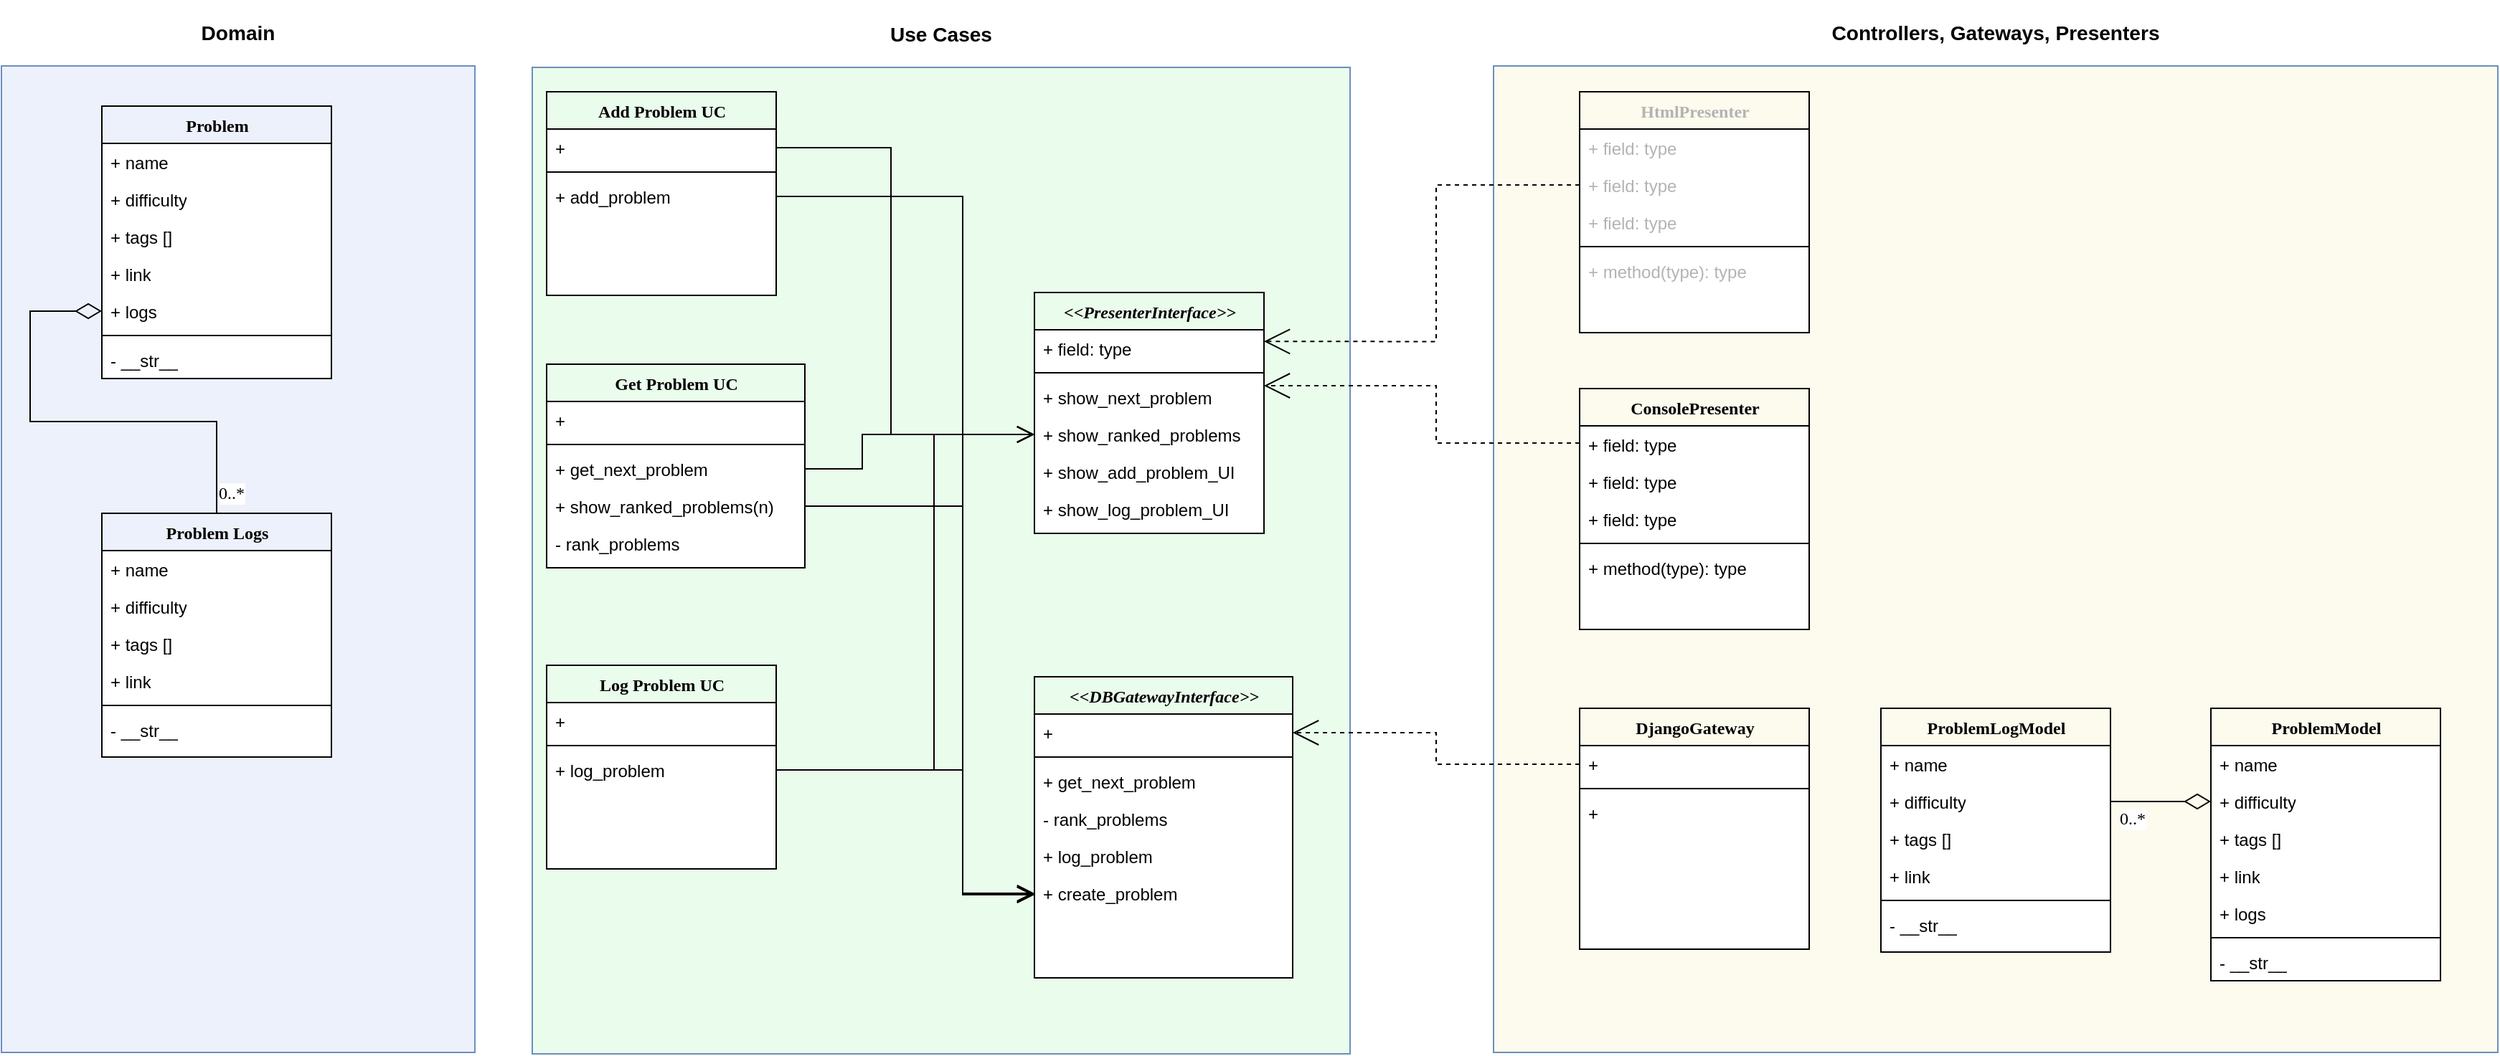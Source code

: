 <mxfile version="14.1.8" type="device"><diagram name="Page-1" id="6133507b-19e7-1e82-6fc7-422aa6c4b21f"><mxGraphModel dx="2426" dy="1384" grid="1" gridSize="10" guides="1" tooltips="1" connect="1" arrows="1" fold="1" page="1" pageScale="1" pageWidth="1100" pageHeight="850" background="#ffffff" math="0" shadow="0"><root><mxCell id="0"/><mxCell id="1" parent="0"/><mxCell id="aO1fJC1LXlytpb3senn0-112" value="&lt;h3&gt;Use Cases&lt;/h3&gt;" style="rounded=0;whiteSpace=wrap;html=1;strokeColor=#6c8ebf;align=center;labelPosition=center;verticalLabelPosition=top;verticalAlign=bottom;spacing=0;fillColor=#EAFCEC;" vertex="1" parent="1"><mxGeometry x="390" y="81" width="570" height="688" as="geometry"/></mxCell><mxCell id="aO1fJC1LXlytpb3senn0-108" value="&lt;h3&gt;Domain&lt;/h3&gt;" style="rounded=0;whiteSpace=wrap;html=1;strokeColor=#6c8ebf;fillColor=#EDF1FC;align=center;labelPosition=center;verticalLabelPosition=top;verticalAlign=bottom;spacing=0;" vertex="1" parent="1"><mxGeometry x="20" y="80" width="330" height="688" as="geometry"/></mxCell><mxCell id="aO1fJC1LXlytpb3senn0-107" value="&lt;h3&gt;Controllers, Gateways, Presenters&lt;/h3&gt;" style="rounded=0;whiteSpace=wrap;html=1;strokeColor=#6c8ebf;align=center;labelPosition=center;verticalLabelPosition=top;verticalAlign=bottom;spacing=0;fillColor=#FCFBED;" vertex="1" parent="1"><mxGeometry x="1060" y="80" width="700" height="688" as="geometry"/></mxCell><mxCell id="aO1fJC1LXlytpb3senn0-5" value="Add Problem UC" style="swimlane;html=1;fontStyle=1;align=center;verticalAlign=top;childLayout=stackLayout;horizontal=1;startSize=26;horizontalStack=0;resizeParent=1;resizeLast=0;collapsible=1;marginBottom=0;swimlaneFillColor=#ffffff;rounded=0;shadow=0;comic=0;labelBackgroundColor=none;strokeWidth=1;fillColor=none;fontFamily=Verdana;fontSize=12" vertex="1" parent="1"><mxGeometry x="400" y="98" width="160" height="142" as="geometry"/></mxCell><mxCell id="aO1fJC1LXlytpb3senn0-7" value="+" style="text;html=1;strokeColor=none;fillColor=none;align=left;verticalAlign=top;spacingLeft=4;spacingRight=4;whiteSpace=wrap;overflow=hidden;rotatable=0;points=[[0,0.5],[1,0.5]];portConstraint=eastwest;" vertex="1" parent="aO1fJC1LXlytpb3senn0-5"><mxGeometry y="26" width="160" height="26" as="geometry"/></mxCell><mxCell id="aO1fJC1LXlytpb3senn0-8" value="" style="line;html=1;strokeWidth=1;fillColor=none;align=left;verticalAlign=middle;spacingTop=-1;spacingLeft=3;spacingRight=3;rotatable=0;labelPosition=right;points=[];portConstraint=eastwest;" vertex="1" parent="aO1fJC1LXlytpb3senn0-5"><mxGeometry y="52" width="160" height="8" as="geometry"/></mxCell><mxCell id="aO1fJC1LXlytpb3senn0-9" value="+ add_problem" style="text;html=1;strokeColor=none;fillColor=none;align=left;verticalAlign=top;spacingLeft=4;spacingRight=4;whiteSpace=wrap;overflow=hidden;rotatable=0;points=[[0,0.5],[1,0.5]];portConstraint=eastwest;" vertex="1" parent="aO1fJC1LXlytpb3senn0-5"><mxGeometry y="60" width="160" height="26" as="geometry"/></mxCell><mxCell id="aO1fJC1LXlytpb3senn0-11" value="Problem" style="swimlane;html=1;fontStyle=1;align=center;verticalAlign=top;childLayout=stackLayout;horizontal=1;startSize=26;horizontalStack=0;resizeParent=1;resizeLast=0;collapsible=1;marginBottom=0;swimlaneFillColor=#ffffff;rounded=0;shadow=0;comic=0;labelBackgroundColor=none;strokeWidth=1;fillColor=none;fontFamily=Verdana;fontSize=12" vertex="1" parent="1"><mxGeometry x="90" y="108" width="160" height="190" as="geometry"/></mxCell><mxCell id="aO1fJC1LXlytpb3senn0-12" value="+ name" style="text;html=1;strokeColor=none;fillColor=none;align=left;verticalAlign=top;spacingLeft=4;spacingRight=4;whiteSpace=wrap;overflow=hidden;rotatable=0;points=[[0,0.5],[1,0.5]];portConstraint=eastwest;" vertex="1" parent="aO1fJC1LXlytpb3senn0-11"><mxGeometry y="26" width="160" height="26" as="geometry"/></mxCell><mxCell id="aO1fJC1LXlytpb3senn0-18" value="+ difficulty" style="text;html=1;strokeColor=none;fillColor=none;align=left;verticalAlign=top;spacingLeft=4;spacingRight=4;whiteSpace=wrap;overflow=hidden;rotatable=0;points=[[0,0.5],[1,0.5]];portConstraint=eastwest;" vertex="1" parent="aO1fJC1LXlytpb3senn0-11"><mxGeometry y="52" width="160" height="26" as="geometry"/></mxCell><mxCell id="aO1fJC1LXlytpb3senn0-17" value="+ tags []" style="text;html=1;strokeColor=none;fillColor=none;align=left;verticalAlign=top;spacingLeft=4;spacingRight=4;whiteSpace=wrap;overflow=hidden;rotatable=0;points=[[0,0.5],[1,0.5]];portConstraint=eastwest;" vertex="1" parent="aO1fJC1LXlytpb3senn0-11"><mxGeometry y="78" width="160" height="26" as="geometry"/></mxCell><mxCell id="aO1fJC1LXlytpb3senn0-13" value="+ link" style="text;html=1;strokeColor=none;fillColor=none;align=left;verticalAlign=top;spacingLeft=4;spacingRight=4;whiteSpace=wrap;overflow=hidden;rotatable=0;points=[[0,0.5],[1,0.5]];portConstraint=eastwest;" vertex="1" parent="aO1fJC1LXlytpb3senn0-11"><mxGeometry y="104" width="160" height="26" as="geometry"/></mxCell><mxCell id="aO1fJC1LXlytpb3senn0-26" value="+ logs" style="text;html=1;strokeColor=none;fillColor=none;align=left;verticalAlign=top;spacingLeft=4;spacingRight=4;whiteSpace=wrap;overflow=hidden;rotatable=0;points=[[0,0.5],[1,0.5]];portConstraint=eastwest;" vertex="1" parent="aO1fJC1LXlytpb3senn0-11"><mxGeometry y="130" width="160" height="26" as="geometry"/></mxCell><mxCell id="aO1fJC1LXlytpb3senn0-14" value="" style="line;html=1;strokeWidth=1;fillColor=none;align=left;verticalAlign=middle;spacingTop=-1;spacingLeft=3;spacingRight=3;rotatable=0;labelPosition=right;points=[];portConstraint=eastwest;" vertex="1" parent="aO1fJC1LXlytpb3senn0-11"><mxGeometry y="156" width="160" height="8" as="geometry"/></mxCell><mxCell id="aO1fJC1LXlytpb3senn0-15" value="- __str__" style="text;html=1;strokeColor=none;fillColor=none;align=left;verticalAlign=top;spacingLeft=4;spacingRight=4;whiteSpace=wrap;overflow=hidden;rotatable=0;points=[[0,0.5],[1,0.5]];portConstraint=eastwest;" vertex="1" parent="aO1fJC1LXlytpb3senn0-11"><mxGeometry y="164" width="160" height="26" as="geometry"/></mxCell><mxCell id="aO1fJC1LXlytpb3senn0-19" value="Problem Logs" style="swimlane;html=1;fontStyle=1;align=center;verticalAlign=top;childLayout=stackLayout;horizontal=1;startSize=26;horizontalStack=0;resizeParent=1;resizeLast=0;collapsible=1;marginBottom=0;swimlaneFillColor=#ffffff;rounded=0;shadow=0;comic=0;labelBackgroundColor=none;strokeWidth=1;fillColor=none;fontFamily=Verdana;fontSize=12" vertex="1" parent="1"><mxGeometry x="90" y="392" width="160" height="170" as="geometry"/></mxCell><mxCell id="aO1fJC1LXlytpb3senn0-20" value="+ name" style="text;html=1;strokeColor=none;fillColor=none;align=left;verticalAlign=top;spacingLeft=4;spacingRight=4;whiteSpace=wrap;overflow=hidden;rotatable=0;points=[[0,0.5],[1,0.5]];portConstraint=eastwest;" vertex="1" parent="aO1fJC1LXlytpb3senn0-19"><mxGeometry y="26" width="160" height="26" as="geometry"/></mxCell><mxCell id="aO1fJC1LXlytpb3senn0-21" value="+ difficulty" style="text;html=1;strokeColor=none;fillColor=none;align=left;verticalAlign=top;spacingLeft=4;spacingRight=4;whiteSpace=wrap;overflow=hidden;rotatable=0;points=[[0,0.5],[1,0.5]];portConstraint=eastwest;" vertex="1" parent="aO1fJC1LXlytpb3senn0-19"><mxGeometry y="52" width="160" height="26" as="geometry"/></mxCell><mxCell id="aO1fJC1LXlytpb3senn0-22" value="+ tags []" style="text;html=1;strokeColor=none;fillColor=none;align=left;verticalAlign=top;spacingLeft=4;spacingRight=4;whiteSpace=wrap;overflow=hidden;rotatable=0;points=[[0,0.5],[1,0.5]];portConstraint=eastwest;" vertex="1" parent="aO1fJC1LXlytpb3senn0-19"><mxGeometry y="78" width="160" height="26" as="geometry"/></mxCell><mxCell id="aO1fJC1LXlytpb3senn0-23" value="+ link" style="text;html=1;strokeColor=none;fillColor=none;align=left;verticalAlign=top;spacingLeft=4;spacingRight=4;whiteSpace=wrap;overflow=hidden;rotatable=0;points=[[0,0.5],[1,0.5]];portConstraint=eastwest;" vertex="1" parent="aO1fJC1LXlytpb3senn0-19"><mxGeometry y="104" width="160" height="26" as="geometry"/></mxCell><mxCell id="aO1fJC1LXlytpb3senn0-24" value="" style="line;html=1;strokeWidth=1;fillColor=none;align=left;verticalAlign=middle;spacingTop=-1;spacingLeft=3;spacingRight=3;rotatable=0;labelPosition=right;points=[];portConstraint=eastwest;" vertex="1" parent="aO1fJC1LXlytpb3senn0-19"><mxGeometry y="130" width="160" height="8" as="geometry"/></mxCell><mxCell id="aO1fJC1LXlytpb3senn0-25" value="- __str__" style="text;html=1;strokeColor=none;fillColor=none;align=left;verticalAlign=top;spacingLeft=4;spacingRight=4;whiteSpace=wrap;overflow=hidden;rotatable=0;points=[[0,0.5],[1,0.5]];portConstraint=eastwest;" vertex="1" parent="aO1fJC1LXlytpb3senn0-19"><mxGeometry y="138" width="160" height="26" as="geometry"/></mxCell><mxCell id="aO1fJC1LXlytpb3senn0-27" style="edgeStyle=orthogonalEdgeStyle;rounded=0;html=1;labelBackgroundColor=none;startArrow=none;startFill=0;startSize=8;endArrow=diamondThin;endFill=0;endSize=16;fontFamily=Verdana;fontSize=12;entryX=0;entryY=0.5;entryDx=0;entryDy=0;exitX=0.5;exitY=0;exitDx=0;exitDy=0;" edge="1" parent="1" source="aO1fJC1LXlytpb3senn0-19" target="aO1fJC1LXlytpb3senn0-26"><mxGeometry relative="1" as="geometry"><mxPoint x="235" y="317" as="sourcePoint"/><mxPoint x="235" y="182" as="targetPoint"/><Array as="points"><mxPoint x="170" y="328"/><mxPoint x="40" y="328"/><mxPoint x="40" y="251"/></Array></mxGeometry></mxCell><mxCell id="aO1fJC1LXlytpb3senn0-28" value="0..*" style="text;html=1;resizable=0;points=[];align=center;verticalAlign=middle;labelBackgroundColor=#ffffff;fontSize=12;fontFamily=Verdana" vertex="1" connectable="0" parent="aO1fJC1LXlytpb3senn0-27"><mxGeometry x="-0.847" y="-1" relative="1" as="geometry"><mxPoint x="8.99" y="10.57" as="offset"/></mxGeometry></mxCell><mxCell id="aO1fJC1LXlytpb3senn0-29" value="Log Problem UC" style="swimlane;html=1;fontStyle=1;align=center;verticalAlign=top;childLayout=stackLayout;horizontal=1;startSize=26;horizontalStack=0;resizeParent=1;resizeLast=0;collapsible=1;marginBottom=0;swimlaneFillColor=#ffffff;rounded=0;shadow=0;comic=0;labelBackgroundColor=none;strokeWidth=1;fillColor=none;fontFamily=Verdana;fontSize=12" vertex="1" parent="1"><mxGeometry x="400" y="498" width="160" height="142" as="geometry"/></mxCell><mxCell id="aO1fJC1LXlytpb3senn0-30" value="+" style="text;html=1;strokeColor=none;fillColor=none;align=left;verticalAlign=top;spacingLeft=4;spacingRight=4;whiteSpace=wrap;overflow=hidden;rotatable=0;points=[[0,0.5],[1,0.5]];portConstraint=eastwest;" vertex="1" parent="aO1fJC1LXlytpb3senn0-29"><mxGeometry y="26" width="160" height="26" as="geometry"/></mxCell><mxCell id="aO1fJC1LXlytpb3senn0-32" value="" style="line;html=1;strokeWidth=1;fillColor=none;align=left;verticalAlign=middle;spacingTop=-1;spacingLeft=3;spacingRight=3;rotatable=0;labelPosition=right;points=[];portConstraint=eastwest;" vertex="1" parent="aO1fJC1LXlytpb3senn0-29"><mxGeometry y="52" width="160" height="8" as="geometry"/></mxCell><mxCell id="aO1fJC1LXlytpb3senn0-33" value="+ log_problem" style="text;html=1;strokeColor=none;fillColor=none;align=left;verticalAlign=top;spacingLeft=4;spacingRight=4;whiteSpace=wrap;overflow=hidden;rotatable=0;points=[[0,0.5],[1,0.5]];portConstraint=eastwest;" vertex="1" parent="aO1fJC1LXlytpb3senn0-29"><mxGeometry y="60" width="160" height="26" as="geometry"/></mxCell><mxCell id="aO1fJC1LXlytpb3senn0-35" style="edgeStyle=orthogonalEdgeStyle;rounded=0;html=1;dashed=1;labelBackgroundColor=none;startArrow=none;startFill=0;startSize=8;endArrow=open;endFill=0;endSize=16;fontFamily=Verdana;fontSize=12;entryX=1;entryY=0.5;entryDx=0;entryDy=0;" edge="1" parent="1" source="aO1fJC1LXlytpb3senn0-36"><mxGeometry relative="1" as="geometry"><Array as="points"><mxPoint x="1020" y="343"/><mxPoint x="1020" y="303"/></Array><mxPoint x="900" y="303" as="targetPoint"/></mxGeometry></mxCell><mxCell id="aO1fJC1LXlytpb3senn0-36" value="ConsolePresenter" style="swimlane;html=1;fontStyle=1;align=center;verticalAlign=top;childLayout=stackLayout;horizontal=1;startSize=26;horizontalStack=0;resizeParent=1;resizeLast=0;collapsible=1;marginBottom=0;swimlaneFillColor=#ffffff;rounded=0;shadow=0;comic=0;labelBackgroundColor=none;strokeWidth=1;fillColor=none;fontFamily=Verdana;fontSize=12" vertex="1" parent="1"><mxGeometry x="1120" y="305" width="160" height="168" as="geometry"/></mxCell><mxCell id="aO1fJC1LXlytpb3senn0-37" value="+ field: type" style="text;html=1;strokeColor=none;fillColor=none;align=left;verticalAlign=top;spacingLeft=4;spacingRight=4;whiteSpace=wrap;overflow=hidden;rotatable=0;points=[[0,0.5],[1,0.5]];portConstraint=eastwest;" vertex="1" parent="aO1fJC1LXlytpb3senn0-36"><mxGeometry y="26" width="160" height="26" as="geometry"/></mxCell><mxCell id="aO1fJC1LXlytpb3senn0-38" value="+ field: type" style="text;html=1;strokeColor=none;fillColor=none;align=left;verticalAlign=top;spacingLeft=4;spacingRight=4;whiteSpace=wrap;overflow=hidden;rotatable=0;points=[[0,0.5],[1,0.5]];portConstraint=eastwest;" vertex="1" parent="aO1fJC1LXlytpb3senn0-36"><mxGeometry y="52" width="160" height="26" as="geometry"/></mxCell><mxCell id="aO1fJC1LXlytpb3senn0-39" value="+ field: type" style="text;html=1;strokeColor=none;fillColor=none;align=left;verticalAlign=top;spacingLeft=4;spacingRight=4;whiteSpace=wrap;overflow=hidden;rotatable=0;points=[[0,0.5],[1,0.5]];portConstraint=eastwest;" vertex="1" parent="aO1fJC1LXlytpb3senn0-36"><mxGeometry y="78" width="160" height="26" as="geometry"/></mxCell><mxCell id="aO1fJC1LXlytpb3senn0-40" value="" style="line;html=1;strokeWidth=1;fillColor=none;align=left;verticalAlign=middle;spacingTop=-1;spacingLeft=3;spacingRight=3;rotatable=0;labelPosition=right;points=[];portConstraint=eastwest;" vertex="1" parent="aO1fJC1LXlytpb3senn0-36"><mxGeometry y="104" width="160" height="8" as="geometry"/></mxCell><mxCell id="aO1fJC1LXlytpb3senn0-41" value="+ method(type): type" style="text;html=1;strokeColor=none;fillColor=none;align=left;verticalAlign=top;spacingLeft=4;spacingRight=4;whiteSpace=wrap;overflow=hidden;rotatable=0;points=[[0,0.5],[1,0.5]];portConstraint=eastwest;" vertex="1" parent="aO1fJC1LXlytpb3senn0-36"><mxGeometry y="112" width="160" height="26" as="geometry"/></mxCell><mxCell id="aO1fJC1LXlytpb3senn0-43" value="HtmlPresenter" style="swimlane;html=1;fontStyle=1;align=center;verticalAlign=top;childLayout=stackLayout;horizontal=1;startSize=26;horizontalStack=0;resizeParent=1;resizeLast=0;collapsible=1;marginBottom=0;swimlaneFillColor=#ffffff;rounded=0;shadow=0;comic=0;labelBackgroundColor=none;strokeWidth=1;fillColor=none;fontFamily=Verdana;fontSize=12;fontColor=#B3B3B3;" vertex="1" parent="1"><mxGeometry x="1120" y="98" width="160" height="168" as="geometry"/></mxCell><mxCell id="aO1fJC1LXlytpb3senn0-44" value="+ field: type" style="text;html=1;strokeColor=none;fillColor=none;align=left;verticalAlign=top;spacingLeft=4;spacingRight=4;whiteSpace=wrap;overflow=hidden;rotatable=0;points=[[0,0.5],[1,0.5]];portConstraint=eastwest;fontColor=#B3B3B3;" vertex="1" parent="aO1fJC1LXlytpb3senn0-43"><mxGeometry y="26" width="160" height="26" as="geometry"/></mxCell><mxCell id="aO1fJC1LXlytpb3senn0-45" value="+ field: type" style="text;html=1;strokeColor=none;fillColor=none;align=left;verticalAlign=top;spacingLeft=4;spacingRight=4;whiteSpace=wrap;overflow=hidden;rotatable=0;points=[[0,0.5],[1,0.5]];portConstraint=eastwest;fontColor=#B3B3B3;" vertex="1" parent="aO1fJC1LXlytpb3senn0-43"><mxGeometry y="52" width="160" height="26" as="geometry"/></mxCell><mxCell id="aO1fJC1LXlytpb3senn0-46" value="+ field: type" style="text;html=1;strokeColor=none;fillColor=none;align=left;verticalAlign=top;spacingLeft=4;spacingRight=4;whiteSpace=wrap;overflow=hidden;rotatable=0;points=[[0,0.5],[1,0.5]];portConstraint=eastwest;fontColor=#B3B3B3;" vertex="1" parent="aO1fJC1LXlytpb3senn0-43"><mxGeometry y="78" width="160" height="26" as="geometry"/></mxCell><mxCell id="aO1fJC1LXlytpb3senn0-47" value="" style="line;html=1;strokeWidth=1;fillColor=none;align=left;verticalAlign=middle;spacingTop=-1;spacingLeft=3;spacingRight=3;rotatable=0;labelPosition=right;points=[];portConstraint=eastwest;" vertex="1" parent="aO1fJC1LXlytpb3senn0-43"><mxGeometry y="104" width="160" height="8" as="geometry"/></mxCell><mxCell id="aO1fJC1LXlytpb3senn0-48" value="+ method(type): type" style="text;html=1;strokeColor=none;fillColor=none;align=left;verticalAlign=top;spacingLeft=4;spacingRight=4;whiteSpace=wrap;overflow=hidden;rotatable=0;points=[[0,0.5],[1,0.5]];portConstraint=eastwest;fontColor=#B3B3B3;" vertex="1" parent="aO1fJC1LXlytpb3senn0-43"><mxGeometry y="112" width="160" height="26" as="geometry"/></mxCell><mxCell id="aO1fJC1LXlytpb3senn0-49" style="edgeStyle=orthogonalEdgeStyle;rounded=0;html=1;dashed=1;labelBackgroundColor=none;startArrow=none;startFill=0;startSize=8;endArrow=open;endFill=0;endSize=16;fontFamily=Verdana;fontSize=12;entryX=1;entryY=0.314;entryDx=0;entryDy=0;exitX=0;exitY=0.5;exitDx=0;exitDy=0;entryPerimeter=0;" edge="1" parent="1" source="aO1fJC1LXlytpb3senn0-45" target="aO1fJC1LXlytpb3senn0-60"><mxGeometry relative="1" as="geometry"><Array as="points"><mxPoint x="1020" y="163"/><mxPoint x="1020" y="272"/></Array><mxPoint x="1125" y="258" as="sourcePoint"/><mxPoint x="910" y="273" as="targetPoint"/></mxGeometry></mxCell><mxCell id="aO1fJC1LXlytpb3senn0-52" value="DjangoGateway" style="swimlane;html=1;fontStyle=1;align=center;verticalAlign=top;childLayout=stackLayout;horizontal=1;startSize=26;horizontalStack=0;resizeParent=1;resizeLast=0;collapsible=1;marginBottom=0;swimlaneFillColor=#ffffff;rounded=0;shadow=0;comic=0;labelBackgroundColor=none;strokeWidth=1;fillColor=none;fontFamily=Verdana;fontSize=12" vertex="1" parent="1"><mxGeometry x="1120" y="528" width="160" height="168" as="geometry"/></mxCell><mxCell id="aO1fJC1LXlytpb3senn0-53" value="+" style="text;html=1;strokeColor=none;fillColor=none;align=left;verticalAlign=top;spacingLeft=4;spacingRight=4;whiteSpace=wrap;overflow=hidden;rotatable=0;points=[[0,0.5],[1,0.5]];portConstraint=eastwest;" vertex="1" parent="aO1fJC1LXlytpb3senn0-52"><mxGeometry y="26" width="160" height="26" as="geometry"/></mxCell><mxCell id="aO1fJC1LXlytpb3senn0-56" value="" style="line;html=1;strokeWidth=1;fillColor=none;align=left;verticalAlign=middle;spacingTop=-1;spacingLeft=3;spacingRight=3;rotatable=0;labelPosition=right;points=[];portConstraint=eastwest;" vertex="1" parent="aO1fJC1LXlytpb3senn0-52"><mxGeometry y="52" width="160" height="8" as="geometry"/></mxCell><mxCell id="aO1fJC1LXlytpb3senn0-57" value="+" style="text;html=1;strokeColor=none;fillColor=none;align=left;verticalAlign=top;spacingLeft=4;spacingRight=4;whiteSpace=wrap;overflow=hidden;rotatable=0;points=[[0,0.5],[1,0.5]];portConstraint=eastwest;" vertex="1" parent="aO1fJC1LXlytpb3senn0-52"><mxGeometry y="60" width="160" height="26" as="geometry"/></mxCell><mxCell id="aO1fJC1LXlytpb3senn0-58" style="edgeStyle=orthogonalEdgeStyle;rounded=0;html=1;dashed=1;labelBackgroundColor=none;startArrow=none;startFill=0;startSize=8;endArrow=open;endFill=0;endSize=16;fontFamily=Verdana;fontSize=12;entryX=1;entryY=0.5;entryDx=0;entryDy=0;exitX=0;exitY=0.5;exitDx=0;exitDy=0;" edge="1" parent="1" source="aO1fJC1LXlytpb3senn0-53" target="aO1fJC1LXlytpb3senn0-66"><mxGeometry relative="1" as="geometry"><Array as="points"><mxPoint x="1020" y="567"/><mxPoint x="1020" y="545"/></Array><mxPoint x="1070" y="518" as="sourcePoint"/><mxPoint x="910" y="630" as="targetPoint"/></mxGeometry></mxCell><mxCell id="aO1fJC1LXlytpb3senn0-59" value="&lt;i&gt;&amp;lt;&amp;lt;PresenterInterface&amp;gt;&amp;gt;&lt;/i&gt;" style="swimlane;html=1;fontStyle=1;align=center;verticalAlign=top;childLayout=stackLayout;horizontal=1;startSize=26;horizontalStack=0;resizeParent=1;resizeLast=0;collapsible=1;marginBottom=0;swimlaneFillColor=#ffffff;rounded=0;shadow=0;comic=0;labelBackgroundColor=none;strokeWidth=1;fillColor=none;fontFamily=Verdana;fontSize=12" vertex="1" parent="1"><mxGeometry x="740" y="238" width="160" height="168" as="geometry"/></mxCell><mxCell id="aO1fJC1LXlytpb3senn0-60" value="+ field: type" style="text;html=1;strokeColor=none;fillColor=none;align=left;verticalAlign=top;spacingLeft=4;spacingRight=4;whiteSpace=wrap;overflow=hidden;rotatable=0;points=[[0,0.5],[1,0.5]];portConstraint=eastwest;" vertex="1" parent="aO1fJC1LXlytpb3senn0-59"><mxGeometry y="26" width="160" height="26" as="geometry"/></mxCell><mxCell id="aO1fJC1LXlytpb3senn0-63" value="" style="line;html=1;strokeWidth=1;fillColor=none;align=left;verticalAlign=middle;spacingTop=-1;spacingLeft=3;spacingRight=3;rotatable=0;labelPosition=right;points=[];portConstraint=eastwest;" vertex="1" parent="aO1fJC1LXlytpb3senn0-59"><mxGeometry y="52" width="160" height="8" as="geometry"/></mxCell><mxCell id="aO1fJC1LXlytpb3senn0-64" value="+ show_next_problem" style="text;html=1;strokeColor=none;fillColor=none;align=left;verticalAlign=top;spacingLeft=4;spacingRight=4;whiteSpace=wrap;overflow=hidden;rotatable=0;points=[[0,0.5],[1,0.5]];portConstraint=eastwest;" vertex="1" parent="aO1fJC1LXlytpb3senn0-59"><mxGeometry y="60" width="160" height="26" as="geometry"/></mxCell><mxCell id="aO1fJC1LXlytpb3senn0-95" value="+ show_ranked_problems" style="text;html=1;strokeColor=none;fillColor=none;align=left;verticalAlign=top;spacingLeft=4;spacingRight=4;whiteSpace=wrap;overflow=hidden;rotatable=0;points=[[0,0.5],[1,0.5]];portConstraint=eastwest;" vertex="1" parent="aO1fJC1LXlytpb3senn0-59"><mxGeometry y="86" width="160" height="26" as="geometry"/></mxCell><mxCell id="aO1fJC1LXlytpb3senn0-96" value="+ show_add_problem_UI" style="text;html=1;strokeColor=none;fillColor=none;align=left;verticalAlign=top;spacingLeft=4;spacingRight=4;whiteSpace=wrap;overflow=hidden;rotatable=0;points=[[0,0.5],[1,0.5]];portConstraint=eastwest;" vertex="1" parent="aO1fJC1LXlytpb3senn0-59"><mxGeometry y="112" width="160" height="26" as="geometry"/></mxCell><mxCell id="aO1fJC1LXlytpb3senn0-97" value="+ show_log_problem_UI" style="text;html=1;strokeColor=none;fillColor=none;align=left;verticalAlign=top;spacingLeft=4;spacingRight=4;whiteSpace=wrap;overflow=hidden;rotatable=0;points=[[0,0.5],[1,0.5]];portConstraint=eastwest;" vertex="1" parent="aO1fJC1LXlytpb3senn0-59"><mxGeometry y="138" width="160" height="26" as="geometry"/></mxCell><mxCell id="aO1fJC1LXlytpb3senn0-65" value="&lt;i&gt;&amp;lt;&amp;lt;DBGatewayInterface&amp;gt;&amp;gt;&lt;/i&gt;" style="swimlane;html=1;fontStyle=1;align=center;verticalAlign=top;childLayout=stackLayout;horizontal=1;startSize=26;horizontalStack=0;resizeParent=1;resizeLast=0;collapsible=1;marginBottom=0;swimlaneFillColor=#ffffff;rounded=0;shadow=0;comic=0;labelBackgroundColor=none;strokeWidth=1;fillColor=none;fontFamily=Verdana;fontSize=12" vertex="1" parent="1"><mxGeometry x="740" y="506" width="180" height="210" as="geometry"/></mxCell><mxCell id="aO1fJC1LXlytpb3senn0-66" value="+" style="text;html=1;strokeColor=none;fillColor=none;align=left;verticalAlign=top;spacingLeft=4;spacingRight=4;whiteSpace=wrap;overflow=hidden;rotatable=0;points=[[0,0.5],[1,0.5]];portConstraint=eastwest;" vertex="1" parent="aO1fJC1LXlytpb3senn0-65"><mxGeometry y="26" width="180" height="26" as="geometry"/></mxCell><mxCell id="aO1fJC1LXlytpb3senn0-67" value="" style="line;html=1;strokeWidth=1;fillColor=none;align=left;verticalAlign=middle;spacingTop=-1;spacingLeft=3;spacingRight=3;rotatable=0;labelPosition=right;points=[];portConstraint=eastwest;" vertex="1" parent="aO1fJC1LXlytpb3senn0-65"><mxGeometry y="52" width="180" height="8" as="geometry"/></mxCell><mxCell id="aO1fJC1LXlytpb3senn0-68" value="+ get_next_problem" style="text;html=1;strokeColor=none;fillColor=none;align=left;verticalAlign=top;spacingLeft=4;spacingRight=4;whiteSpace=wrap;overflow=hidden;rotatable=0;points=[[0,0.5],[1,0.5]];portConstraint=eastwest;" vertex="1" parent="aO1fJC1LXlytpb3senn0-65"><mxGeometry y="60" width="180" height="26" as="geometry"/></mxCell><mxCell id="aO1fJC1LXlytpb3senn0-71" value="- rank_problems" style="text;html=1;strokeColor=none;fillColor=none;align=left;verticalAlign=top;spacingLeft=4;spacingRight=4;whiteSpace=wrap;overflow=hidden;rotatable=0;points=[[0,0.5],[1,0.5]];portConstraint=eastwest;" vertex="1" parent="aO1fJC1LXlytpb3senn0-65"><mxGeometry y="86" width="180" height="26" as="geometry"/></mxCell><mxCell id="aO1fJC1LXlytpb3senn0-69" value="+ log_problem" style="text;html=1;strokeColor=none;fillColor=none;align=left;verticalAlign=top;spacingLeft=4;spacingRight=4;whiteSpace=wrap;overflow=hidden;rotatable=0;points=[[0,0.5],[1,0.5]];portConstraint=eastwest;" vertex="1" parent="aO1fJC1LXlytpb3senn0-65"><mxGeometry y="112" width="180" height="26" as="geometry"/></mxCell><mxCell id="aO1fJC1LXlytpb3senn0-70" value="+ create_problem" style="text;html=1;strokeColor=none;fillColor=none;align=left;verticalAlign=top;spacingLeft=4;spacingRight=4;whiteSpace=wrap;overflow=hidden;rotatable=0;points=[[0,0.5],[1,0.5]];portConstraint=eastwest;" vertex="1" parent="aO1fJC1LXlytpb3senn0-65"><mxGeometry y="138" width="180" height="26" as="geometry"/></mxCell><mxCell id="aO1fJC1LXlytpb3senn0-72" value="Get Problem UC" style="swimlane;html=1;fontStyle=1;align=center;verticalAlign=top;childLayout=stackLayout;horizontal=1;startSize=26;horizontalStack=0;resizeParent=1;resizeLast=0;collapsible=1;marginBottom=0;swimlaneFillColor=#ffffff;rounded=0;shadow=0;comic=0;labelBackgroundColor=none;strokeWidth=1;fillColor=none;fontFamily=Verdana;fontSize=12" vertex="1" parent="1"><mxGeometry x="400" y="288" width="180" height="142" as="geometry"/></mxCell><mxCell id="aO1fJC1LXlytpb3senn0-73" value="+" style="text;html=1;strokeColor=none;fillColor=none;align=left;verticalAlign=top;spacingLeft=4;spacingRight=4;whiteSpace=wrap;overflow=hidden;rotatable=0;points=[[0,0.5],[1,0.5]];portConstraint=eastwest;" vertex="1" parent="aO1fJC1LXlytpb3senn0-72"><mxGeometry y="26" width="180" height="26" as="geometry"/></mxCell><mxCell id="aO1fJC1LXlytpb3senn0-74" value="" style="line;html=1;strokeWidth=1;fillColor=none;align=left;verticalAlign=middle;spacingTop=-1;spacingLeft=3;spacingRight=3;rotatable=0;labelPosition=right;points=[];portConstraint=eastwest;" vertex="1" parent="aO1fJC1LXlytpb3senn0-72"><mxGeometry y="52" width="180" height="8" as="geometry"/></mxCell><mxCell id="aO1fJC1LXlytpb3senn0-75" value="+ get_next_problem" style="text;html=1;strokeColor=none;fillColor=none;align=left;verticalAlign=top;spacingLeft=4;spacingRight=4;whiteSpace=wrap;overflow=hidden;rotatable=0;points=[[0,0.5],[1,0.5]];portConstraint=eastwest;" vertex="1" parent="aO1fJC1LXlytpb3senn0-72"><mxGeometry y="60" width="180" height="26" as="geometry"/></mxCell><mxCell id="aO1fJC1LXlytpb3senn0-94" value="+ show_ranked_problems(n)" style="text;html=1;strokeColor=none;fillColor=none;align=left;verticalAlign=top;spacingLeft=4;spacingRight=4;whiteSpace=wrap;overflow=hidden;rotatable=0;points=[[0,0.5],[1,0.5]];portConstraint=eastwest;" vertex="1" parent="aO1fJC1LXlytpb3senn0-72"><mxGeometry y="86" width="180" height="26" as="geometry"/></mxCell><mxCell id="aO1fJC1LXlytpb3senn0-76" value="- rank_problems" style="text;html=1;strokeColor=none;fillColor=none;align=left;verticalAlign=top;spacingLeft=4;spacingRight=4;whiteSpace=wrap;overflow=hidden;rotatable=0;points=[[0,0.5],[1,0.5]];portConstraint=eastwest;" vertex="1" parent="aO1fJC1LXlytpb3senn0-72"><mxGeometry y="112" width="180" height="26" as="geometry"/></mxCell><mxCell id="aO1fJC1LXlytpb3senn0-77" value="ProblemModel" style="swimlane;html=1;fontStyle=1;align=center;verticalAlign=top;childLayout=stackLayout;horizontal=1;startSize=26;horizontalStack=0;resizeParent=1;resizeLast=0;collapsible=1;marginBottom=0;swimlaneFillColor=#ffffff;rounded=0;shadow=0;comic=0;labelBackgroundColor=none;strokeWidth=1;fillColor=none;fontFamily=Verdana;fontSize=12" vertex="1" parent="1"><mxGeometry x="1560" y="528" width="160" height="190" as="geometry"/></mxCell><mxCell id="aO1fJC1LXlytpb3senn0-78" value="+ name" style="text;html=1;strokeColor=none;fillColor=none;align=left;verticalAlign=top;spacingLeft=4;spacingRight=4;whiteSpace=wrap;overflow=hidden;rotatable=0;points=[[0,0.5],[1,0.5]];portConstraint=eastwest;" vertex="1" parent="aO1fJC1LXlytpb3senn0-77"><mxGeometry y="26" width="160" height="26" as="geometry"/></mxCell><mxCell id="aO1fJC1LXlytpb3senn0-79" value="+ difficulty" style="text;html=1;strokeColor=none;fillColor=none;align=left;verticalAlign=top;spacingLeft=4;spacingRight=4;whiteSpace=wrap;overflow=hidden;rotatable=0;points=[[0,0.5],[1,0.5]];portConstraint=eastwest;" vertex="1" parent="aO1fJC1LXlytpb3senn0-77"><mxGeometry y="52" width="160" height="26" as="geometry"/></mxCell><mxCell id="aO1fJC1LXlytpb3senn0-80" value="+ tags []" style="text;html=1;strokeColor=none;fillColor=none;align=left;verticalAlign=top;spacingLeft=4;spacingRight=4;whiteSpace=wrap;overflow=hidden;rotatable=0;points=[[0,0.5],[1,0.5]];portConstraint=eastwest;" vertex="1" parent="aO1fJC1LXlytpb3senn0-77"><mxGeometry y="78" width="160" height="26" as="geometry"/></mxCell><mxCell id="aO1fJC1LXlytpb3senn0-81" value="+ link" style="text;html=1;strokeColor=none;fillColor=none;align=left;verticalAlign=top;spacingLeft=4;spacingRight=4;whiteSpace=wrap;overflow=hidden;rotatable=0;points=[[0,0.5],[1,0.5]];portConstraint=eastwest;" vertex="1" parent="aO1fJC1LXlytpb3senn0-77"><mxGeometry y="104" width="160" height="26" as="geometry"/></mxCell><mxCell id="aO1fJC1LXlytpb3senn0-82" value="+ logs" style="text;html=1;strokeColor=none;fillColor=none;align=left;verticalAlign=top;spacingLeft=4;spacingRight=4;whiteSpace=wrap;overflow=hidden;rotatable=0;points=[[0,0.5],[1,0.5]];portConstraint=eastwest;" vertex="1" parent="aO1fJC1LXlytpb3senn0-77"><mxGeometry y="130" width="160" height="26" as="geometry"/></mxCell><mxCell id="aO1fJC1LXlytpb3senn0-83" value="" style="line;html=1;strokeWidth=1;fillColor=none;align=left;verticalAlign=middle;spacingTop=-1;spacingLeft=3;spacingRight=3;rotatable=0;labelPosition=right;points=[];portConstraint=eastwest;" vertex="1" parent="aO1fJC1LXlytpb3senn0-77"><mxGeometry y="156" width="160" height="8" as="geometry"/></mxCell><mxCell id="aO1fJC1LXlytpb3senn0-84" value="- __str__" style="text;html=1;strokeColor=none;fillColor=none;align=left;verticalAlign=top;spacingLeft=4;spacingRight=4;whiteSpace=wrap;overflow=hidden;rotatable=0;points=[[0,0.5],[1,0.5]];portConstraint=eastwest;" vertex="1" parent="aO1fJC1LXlytpb3senn0-77"><mxGeometry y="164" width="160" height="26" as="geometry"/></mxCell><mxCell id="aO1fJC1LXlytpb3senn0-85" value="ProblemLogModel" style="swimlane;html=1;fontStyle=1;align=center;verticalAlign=top;childLayout=stackLayout;horizontal=1;startSize=26;horizontalStack=0;resizeParent=1;resizeLast=0;collapsible=1;marginBottom=0;swimlaneFillColor=#ffffff;rounded=0;shadow=0;comic=0;labelBackgroundColor=none;strokeWidth=1;fillColor=none;fontFamily=Verdana;fontSize=12" vertex="1" parent="1"><mxGeometry x="1330" y="528" width="160" height="170" as="geometry"/></mxCell><mxCell id="aO1fJC1LXlytpb3senn0-86" value="+ name" style="text;html=1;strokeColor=none;fillColor=none;align=left;verticalAlign=top;spacingLeft=4;spacingRight=4;whiteSpace=wrap;overflow=hidden;rotatable=0;points=[[0,0.5],[1,0.5]];portConstraint=eastwest;" vertex="1" parent="aO1fJC1LXlytpb3senn0-85"><mxGeometry y="26" width="160" height="26" as="geometry"/></mxCell><mxCell id="aO1fJC1LXlytpb3senn0-87" value="+ difficulty" style="text;html=1;strokeColor=none;fillColor=none;align=left;verticalAlign=top;spacingLeft=4;spacingRight=4;whiteSpace=wrap;overflow=hidden;rotatable=0;points=[[0,0.5],[1,0.5]];portConstraint=eastwest;" vertex="1" parent="aO1fJC1LXlytpb3senn0-85"><mxGeometry y="52" width="160" height="26" as="geometry"/></mxCell><mxCell id="aO1fJC1LXlytpb3senn0-88" value="+ tags []" style="text;html=1;strokeColor=none;fillColor=none;align=left;verticalAlign=top;spacingLeft=4;spacingRight=4;whiteSpace=wrap;overflow=hidden;rotatable=0;points=[[0,0.5],[1,0.5]];portConstraint=eastwest;" vertex="1" parent="aO1fJC1LXlytpb3senn0-85"><mxGeometry y="78" width="160" height="26" as="geometry"/></mxCell><mxCell id="aO1fJC1LXlytpb3senn0-89" value="+ link" style="text;html=1;strokeColor=none;fillColor=none;align=left;verticalAlign=top;spacingLeft=4;spacingRight=4;whiteSpace=wrap;overflow=hidden;rotatable=0;points=[[0,0.5],[1,0.5]];portConstraint=eastwest;" vertex="1" parent="aO1fJC1LXlytpb3senn0-85"><mxGeometry y="104" width="160" height="26" as="geometry"/></mxCell><mxCell id="aO1fJC1LXlytpb3senn0-90" value="" style="line;html=1;strokeWidth=1;fillColor=none;align=left;verticalAlign=middle;spacingTop=-1;spacingLeft=3;spacingRight=3;rotatable=0;labelPosition=right;points=[];portConstraint=eastwest;" vertex="1" parent="aO1fJC1LXlytpb3senn0-85"><mxGeometry y="130" width="160" height="8" as="geometry"/></mxCell><mxCell id="aO1fJC1LXlytpb3senn0-91" value="- __str__" style="text;html=1;strokeColor=none;fillColor=none;align=left;verticalAlign=top;spacingLeft=4;spacingRight=4;whiteSpace=wrap;overflow=hidden;rotatable=0;points=[[0,0.5],[1,0.5]];portConstraint=eastwest;" vertex="1" parent="aO1fJC1LXlytpb3senn0-85"><mxGeometry y="138" width="160" height="26" as="geometry"/></mxCell><mxCell id="aO1fJC1LXlytpb3senn0-92" style="edgeStyle=orthogonalEdgeStyle;rounded=0;html=1;labelBackgroundColor=none;startArrow=none;startFill=0;startSize=8;endArrow=diamondThin;endFill=0;endSize=16;fontFamily=Verdana;fontSize=12;exitX=1;exitY=0.5;exitDx=0;exitDy=0;" edge="1" parent="1" source="aO1fJC1LXlytpb3senn0-87" target="aO1fJC1LXlytpb3senn0-79"><mxGeometry relative="1" as="geometry"><mxPoint x="1515" y="587" as="sourcePoint"/><mxPoint x="1515" y="452" as="targetPoint"/><Array as="points"/></mxGeometry></mxCell><mxCell id="aO1fJC1LXlytpb3senn0-93" value="0..*" style="text;html=1;resizable=0;points=[];align=center;verticalAlign=middle;labelBackgroundColor=#ffffff;fontSize=12;fontFamily=Verdana" vertex="1" connectable="0" parent="aO1fJC1LXlytpb3senn0-92"><mxGeometry x="-0.847" y="-1" relative="1" as="geometry"><mxPoint x="8.99" y="10.57" as="offset"/></mxGeometry></mxCell><mxCell id="aO1fJC1LXlytpb3senn0-99" style="edgeStyle=orthogonalEdgeStyle;rounded=0;html=1;labelBackgroundColor=none;startArrow=none;startFill=0;startSize=10;endArrow=open;endFill=0;endSize=10;fontFamily=Verdana;fontSize=12;exitX=1;exitY=0.5;exitDx=0;exitDy=0;" edge="1" parent="1" source="aO1fJC1LXlytpb3senn0-75"><mxGeometry relative="1" as="geometry"><mxPoint x="180" y="402" as="sourcePoint"/><mxPoint x="740" y="337" as="targetPoint"/><Array as="points"><mxPoint x="620" y="361"/><mxPoint x="620" y="337"/></Array></mxGeometry></mxCell><mxCell id="aO1fJC1LXlytpb3senn0-101" style="edgeStyle=orthogonalEdgeStyle;rounded=0;html=1;labelBackgroundColor=none;startArrow=none;startFill=0;startSize=10;endArrow=open;endFill=0;endSize=10;fontFamily=Verdana;fontSize=12;exitX=1;exitY=0.5;exitDx=0;exitDy=0;entryX=0;entryY=0.5;entryDx=0;entryDy=0;" edge="1" parent="1" source="aO1fJC1LXlytpb3senn0-33" target="aO1fJC1LXlytpb3senn0-95"><mxGeometry relative="1" as="geometry"><mxPoint x="590.0" y="371" as="sourcePoint"/><mxPoint x="740" y="338" as="targetPoint"/><Array as="points"><mxPoint x="670" y="571"/><mxPoint x="670" y="337"/></Array></mxGeometry></mxCell><mxCell id="aO1fJC1LXlytpb3senn0-102" style="edgeStyle=orthogonalEdgeStyle;rounded=0;html=1;labelBackgroundColor=none;startArrow=none;startFill=0;startSize=10;endArrow=open;endFill=0;endSize=10;fontFamily=Verdana;fontSize=12;exitX=1;exitY=0.5;exitDx=0;exitDy=0;entryX=0;entryY=0.5;entryDx=0;entryDy=0;" edge="1" parent="1" source="aO1fJC1LXlytpb3senn0-7" target="aO1fJC1LXlytpb3senn0-95"><mxGeometry relative="1" as="geometry"><mxPoint x="540" y="287.97" as="sourcePoint"/><mxPoint x="700" y="263.97" as="targetPoint"/><Array as="points"><mxPoint x="640" y="137"/><mxPoint x="640" y="337"/></Array></mxGeometry></mxCell><mxCell id="aO1fJC1LXlytpb3senn0-103" style="edgeStyle=orthogonalEdgeStyle;rounded=0;html=1;labelBackgroundColor=none;startArrow=none;startFill=0;startSize=10;endArrow=open;endFill=0;endSize=10;fontFamily=Verdana;fontSize=12;exitX=1;exitY=0.5;exitDx=0;exitDy=0;entryX=0;entryY=0.5;entryDx=0;entryDy=0;" edge="1" parent="1" source="aO1fJC1LXlytpb3senn0-9" target="aO1fJC1LXlytpb3senn0-70"><mxGeometry relative="1" as="geometry"><mxPoint x="560" y="206" as="sourcePoint"/><mxPoint x="740" y="406" as="targetPoint"/><Array as="points"><mxPoint x="690" y="171"/><mxPoint x="690" y="657"/></Array></mxGeometry></mxCell><mxCell id="aO1fJC1LXlytpb3senn0-104" style="edgeStyle=orthogonalEdgeStyle;rounded=0;html=1;labelBackgroundColor=none;startArrow=none;startFill=0;startSize=10;endArrow=open;endFill=0;endSize=10;fontFamily=Verdana;fontSize=12;exitX=1;exitY=0.5;exitDx=0;exitDy=0;" edge="1" parent="1" source="aO1fJC1LXlytpb3senn0-94"><mxGeometry relative="1" as="geometry"><mxPoint x="570" y="181" as="sourcePoint"/><mxPoint x="740" y="658" as="targetPoint"/><Array as="points"><mxPoint x="690" y="387"/><mxPoint x="690" y="658"/></Array></mxGeometry></mxCell><mxCell id="aO1fJC1LXlytpb3senn0-105" style="edgeStyle=orthogonalEdgeStyle;rounded=0;html=1;labelBackgroundColor=none;startArrow=none;startFill=0;startSize=10;endArrow=open;endFill=0;endSize=10;fontFamily=Verdana;fontSize=12;exitX=1;exitY=0.5;exitDx=0;exitDy=0;" edge="1" parent="1" source="aO1fJC1LXlytpb3senn0-33"><mxGeometry relative="1" as="geometry"><mxPoint x="590" y="397" as="sourcePoint"/><mxPoint x="740" y="658" as="targetPoint"/><Array as="points"><mxPoint x="690" y="571"/><mxPoint x="690" y="658"/></Array></mxGeometry></mxCell></root></mxGraphModel></diagram></mxfile>